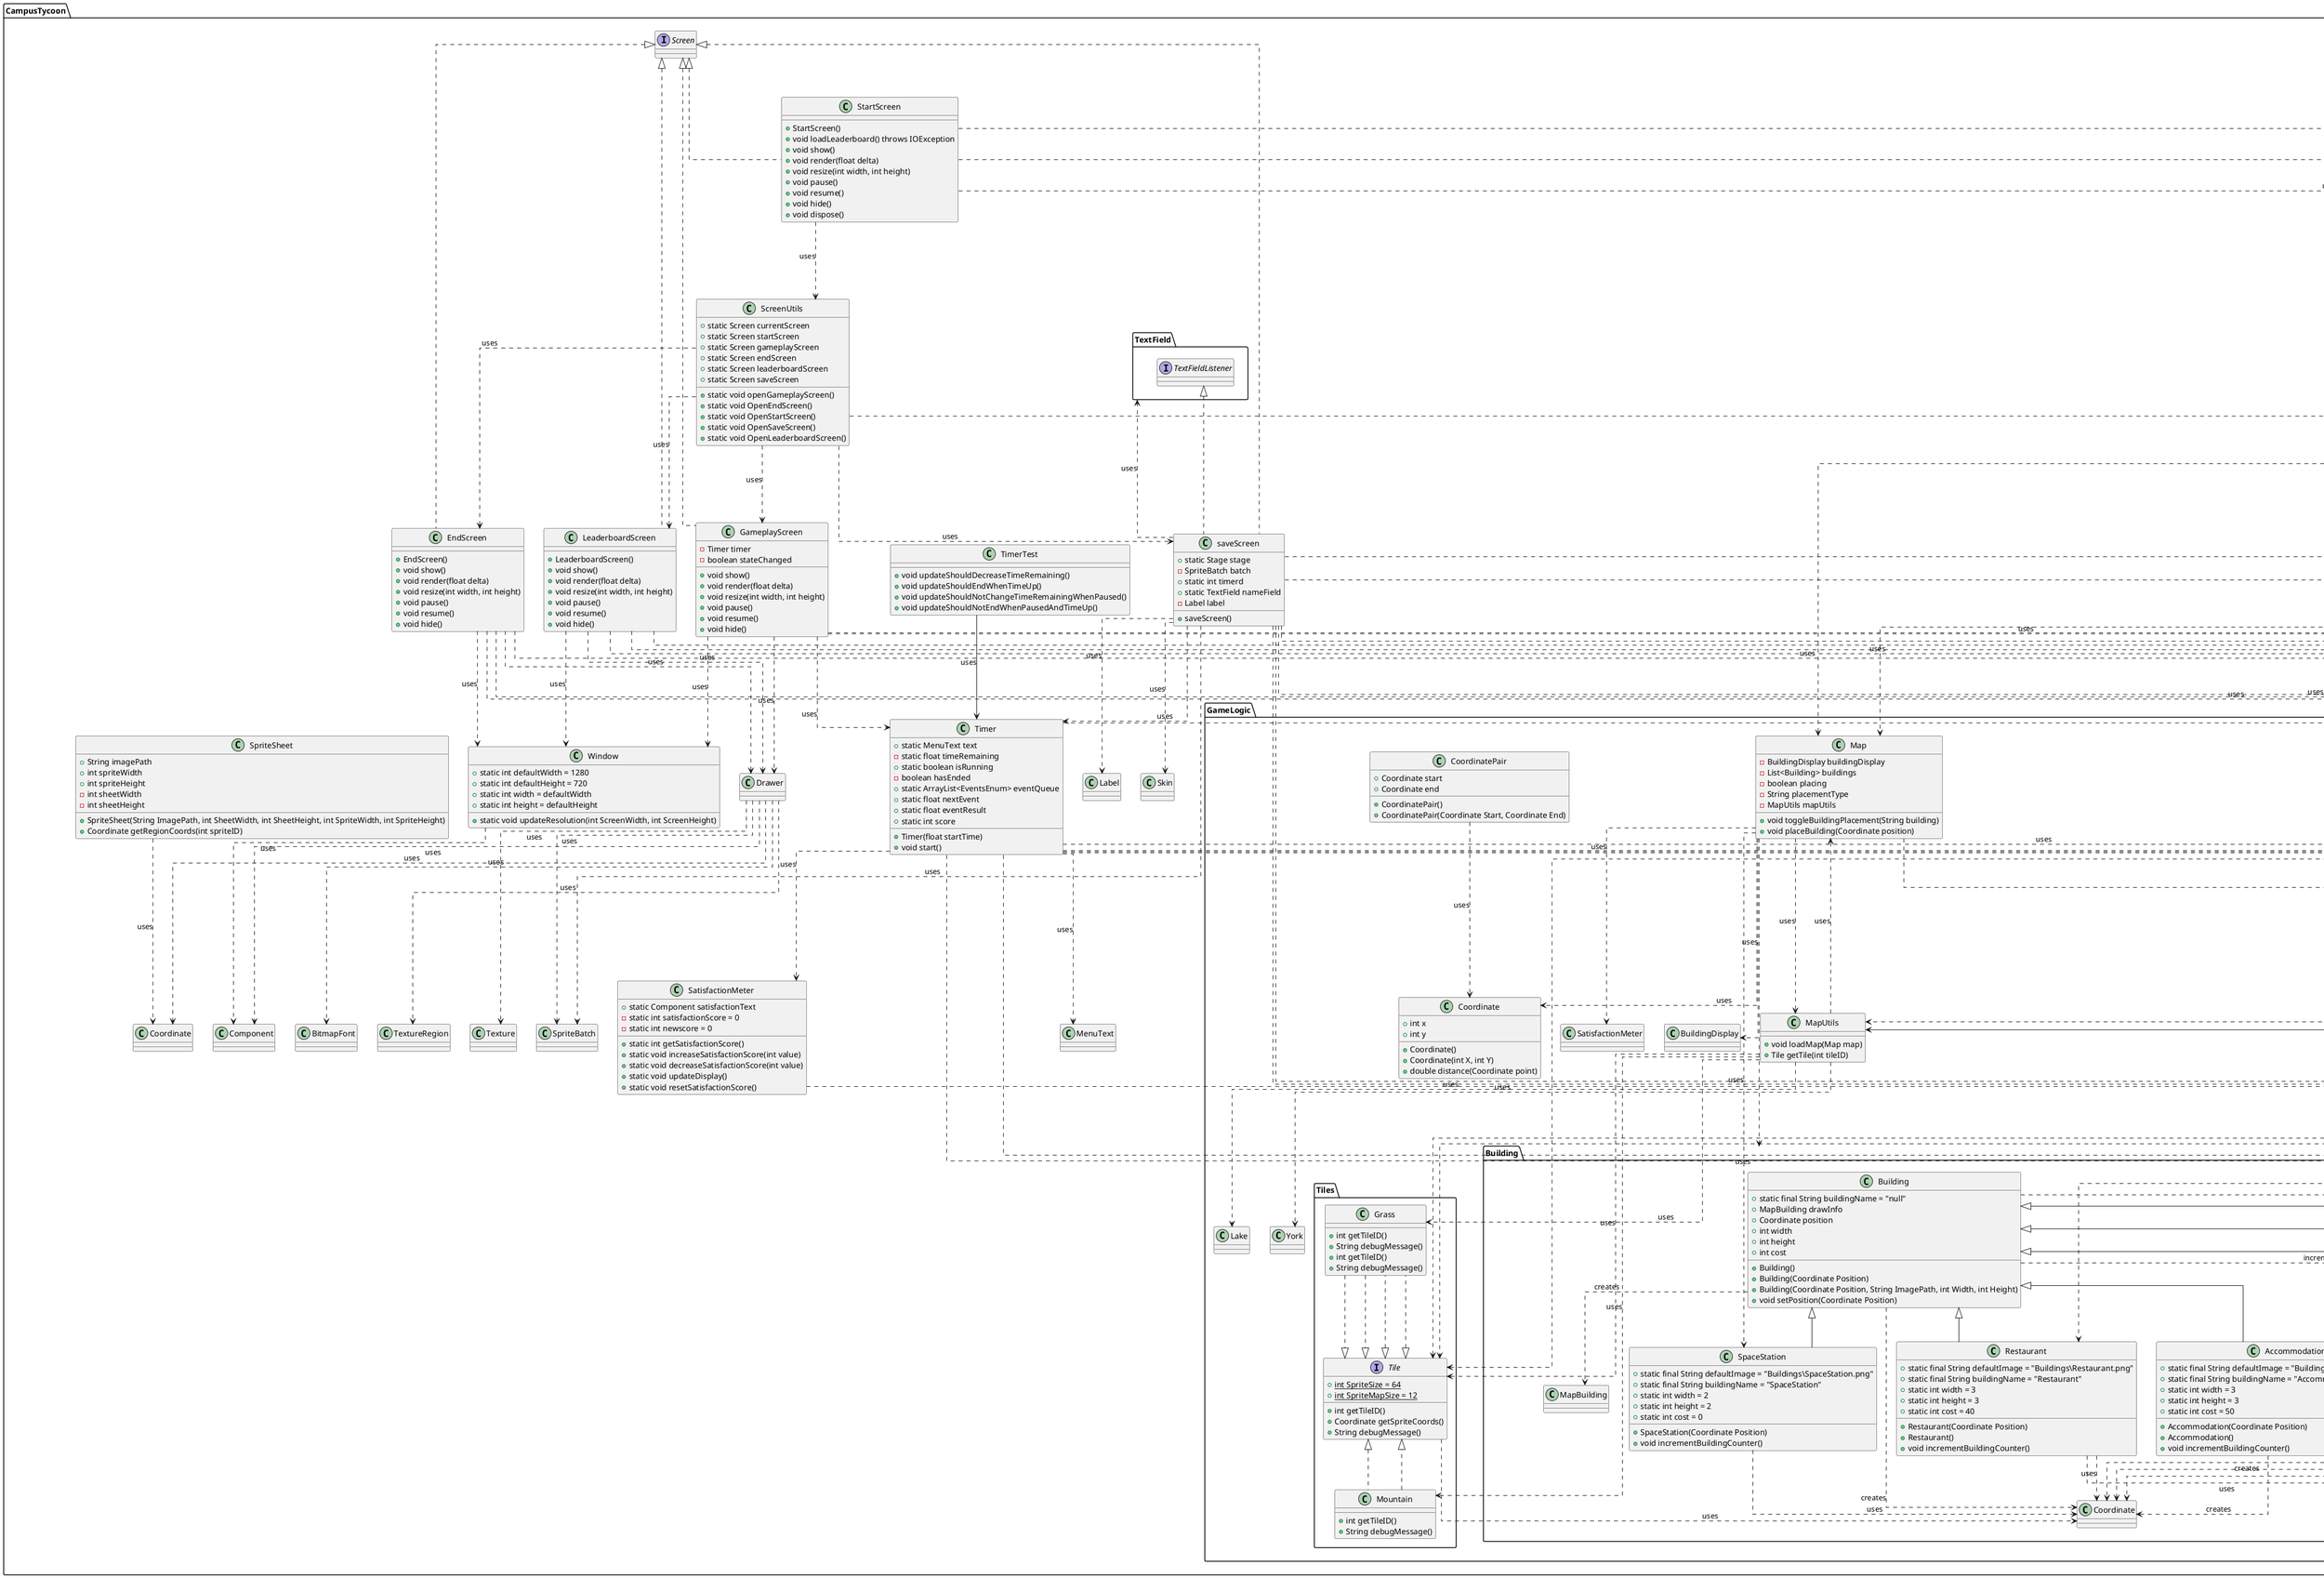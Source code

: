 @startuml
top to bottom direction
skinparam linetype ortho
package CampusTycoon {
    package GameLogic {

        class GameUtils {
            +static void createEndScreenUI()
            +static void createGameplayUI()
            +static void createEventPopupUI(Event event)
            +static void startGame()
            +static void leaderboardUI()
            +static void loadLeaderboard()
            +static void createStartScreenUI()
            +static void createSaveScreenUI()
            +static void createLeaderboardScreenUI()
        }
        'TODO: the link for the GameUtils class'

        GameUtils ..> Event : uses

        class InputHandler implements InputProcessor {
            -static final int LeftClick = 0
            -static final int RightClick = 1
            -static final int MiddleClick = 2
            -static List<Component> clickables = new ArrayList<Component>()
            -static boolean leftClickDown = false

            +static void remove(Component component)
            +static void clear()
            +static void add(Component button)
            +static void add(List<Component> buttons)
        }
        'TODO: the link for the InputHandler class'

        InputHandler ..> Component : uses
        InputHandler ..> Camera : uses
        InputHandler ..> Window : uses

        class Main extends Game {
            +static InputMultiplexer multiplexer

            +void create()
        }
        'TODO: the link for the Main class'

        Main ..> InputMultiplexer : intializes
        Main ..> saveScreen : intializes
        Main ..> Stage : intializes
        Main ..> ScreenViewport : intializes
        Main ..> InputHandler : intializes
        Main ..> Gdx : intializes
        Main ..> Screen : intializes
        Main ..> StartScreen : intializes
        Main ..> ScreenUtils : intializes

        'TODO: the building class folder  '
        package Building {
            class Building {
                +static final String buildingName = "null"
                +MapBuilding drawInfo
                +Coordinate position
                +int width
                +int height
                +int cost

                +Building()
                +Building(Coordinate Position)
                +Building(Coordinate Position, String ImagePath, int Width, int Height)
                +void setPosition(Coordinate Position)
            }
            'TODO: the link for the Building class'

            Building ..> Coordinate : creates
            Building ..> MapBuilding : creates
            Building ..> Anchor : creates
            Building ..> BuildingCounter : increments

            class Accommodation extends Building {
                +static final String defaultImage = "Buildings\\Accommodation.png"
                +static final String buildingName = "Accommodation"
                +static int width = 3
                +static int height = 3
                +static int cost = 50

                +Accommodation(Coordinate Position)
                +Accommodation()
                +void incrementBuildingCounter()
            }
            'TODO: the link for the Accommodation class'

            Accommodation ..> Coordinate : creates
            Accommodation ..> BuildingCounter : increments

            class Cafeteria extends Building {
                +static final String defaultImage = "Buildings\\Cafeteria.png"
                +static final String buildingName = "Cafeteria"
                +static int width = 3
                +static int height = 3
                +static int cost = 30

                +Cafeteria(Coordinate Position)
                +Cafeteria()
                +void incrementBuildingCounter()
            }
            'TODO: the link for the Cafeteria class'

            Cafeteria ..> Coordinate : creates
            Cafeteria ..> BuildingCounter : increments

            class Relaxation extends Building {
                +static final String defaultImage = "Buildings\\Relaxation.png"
                +static final String buildingName = "Relaxation"
                +static int width = 3
                +static int height = 3
                +static int cost = 50

                +Relaxation(Coordinate Position)
                +Relaxation()
                +void incrementBuildingCounter()
            }
            'TODO: the link for the Relaxation class'

            Relaxation ..> Coordinate : uses
            Relaxation ..> BuildingCounter : uses

            class Study extends Building {
                +static final String defaultImage = "Buildings\\Study.png"
                +static final String buildingName = "Study"
                +static int width = 3
                +static int height = 3
                +static int cost = 50

                +Study(Coordinate Position)
                +Study()
                +void incrementBuildingCounter()
            }
            'TODO: the link for the Study class'

            Study ..> Coordinate : uses
            Study ..> BuildingCounter : uses

            class Restaurant extends Building {
                +static final String defaultImage = "Buildings\\Restaurant.png"
                +static final String buildingName = "Restaurant"
                +static int width = 3
                +static int height = 3
                +static int cost = 40

                +Restaurant(Coordinate Position)
                +Restaurant()
                +void incrementBuildingCounter()
            }
            'TODO: the link for the Restaurant class'

            Restaurant ..> Coordinate : uses
            Restaurant ..> BuildingCounter : uses

            class SpaceStation extends Building {
                +static final String defaultImage = "Buildings\\SpaceStation.png"
                +static final String buildingName = "SpaceStation"
                +static int width = 2
                +static int height = 2
                +static int cost = 0

                +SpaceStation(Coordinate Position)
                +void incrementBuildingCounter()
            }
            'TODO: the link for the SpaceStation class'

            SpaceStation ..> Coordinate : uses
        }
        'TODO: the Events class folder  '
        package Event {
            class Event {
                +EventPopup eventUI
                +int choices
                +String eventText
                +String acceptText
                +String rejectText
                +List<String> choiceText
                +String resultText
                +int choice
                +Event()
                +void UI()
                +void chooseOption(int option)
                +void Option1()
                +void Option2()
                +void End()
                +void applyEffects()
            }
            class CatEvent extends Event {
                +CatEvent()
                +void applyEffects()

            }

            class DonateEvent extends Event {
                +StrikeEvent()
                +void applyEffects()
            }


            class StrikeEvent extends Event {
                +StrikeEvent()
                +void applyEffects()
            }

            enum EventsEnum {
                STRIKE, DONATE,CAT
            }
        }

        'TODO: the Tiles class folder  '
        package Tiles {

            class Grass implements Tile {
                +int getTileID()
                +String debugMessage()
            }
            'TODO: the link for the Grass class'

            Grass ..|> Tile

            class Grass implements Tile {
                +int getTileID()
                +String debugMessage()
            }
            'TODO: the link for the Grass class'

            Grass ..|> Tile

            class Mountain implements Tile {
                +int getTileID()
                +String debugMessage()
            }
            'TODO: the link for the Mountain class'

            Mountain ..|> Tile

            interface Tile {
                {static} +int SpriteSize = 64
                {static} +int SpriteMapSize = 12

                +int getTileID()
                +Coordinate getSpriteCoords()
                +String debugMessage()
            }
            'TODO: the link for the Tile interface'

            Tile ..> Coordinate : uses
        }

        class BuildingCounter {
            +static int getTotalBuildingCount()
            +static int getBuildingCount(String building)
            +static void increaseBuildingCounter(String building, int value)
            +static void decreaseBuildingCounter(String building, int value)
            +static void increaseBuildingCounter(int value)
            +static void decreaseBuildingCounter(int value)

            -static int getBuildingCountIndex(String building)
            -static int totalBuildingCount
            -static int[] buildingCounts
        }
        'TODO: the link for the BuildingCounter class'

        BuildingCounter ..> Accommodation : uses
        BuildingCounter ..> Study : uses
        BuildingCounter ..> Cafeteria : uses
        BuildingCounter ..> Relaxation : uses
        BuildingCounter ..> Restaurant : uses

        class Coordinate {
            +int x
            +int y

            +Coordinate()
            +Coordinate(int X, int Y)
            +double distance(Coordinate point)
        }


        class CoordinatePair {
            +Coordinate start
            +Coordinate end

            +CoordinatePair()
            +CoordinatePair(Coordinate Start, Coordinate End)
        }
        'TODO: the link for the CoordinatePair class'

        CoordinatePair ..> Coordinate : uses

        class Map {
            +void toggleBuildingPlacement(String building)
            +void placeBuilding(Coordinate position)
            -BuildingDisplay buildingDisplay
            -List<Building> buildings
            -boolean placing
            -String placementType
            -MapUtils mapUtils
        }
        'TODO: the link for the Map class'

        Map ..> Coordinate : uses
        Map ..> Building : uses
        Map ..> BuildingDisplay : uses
        Map ..> MapUtils : uses
        Map ..> SpaceStation : uses
        Map ..> Drawer : uses
        Map ..> SatisfactionMeter : uses

        class MapUtils {
            +void loadMap(Map map)
            +Tile getTile(int tileID)
        }
        'TODO: the link for the MapUtils class'

        MapUtils ..> Map : uses
        MapUtils ..> Tile : uses
        MapUtils ..> Grass : uses
        MapUtils ..> Lake : uses
        MapUtils ..> Mountain : uses
        MapUtils ..> York : uses
    }
    class Money {
        +static Component MoneyText
        -static int money = 1000

        +static int getMoney()
        +static void increaseMoney(int value)
        +static void decreaseMoney(int value)
        +static void updateDisplay()
        +static void resetMoney()
    }
    'TODO: the link for the Money class'

    Money ..> Component : uses

    class SatisfactionMeter {
        +static Component satisfactionText
        -static int satisfactionScore = 0
        -static int newscore = 0

        +static int getSatisfactionScore()
        +static void increaseSatisfactionScore(int value)
        +static void decreaseSatisfactionScore(int value)
        +static void updateDisplay()
        +static void resetSatisfactionScore()
    }
    'TODO: the link for the SatisfactionMeter class'

    SatisfactionMeter ..> Component : uses



    class Timer {
        +static MenuText text
        -static float timeRemaining
        +static boolean isRunning
        -boolean hasEnded
        +static ArrayList<EventsEnum> eventQueue
        +static float nextEvent
        +static float eventResult
        +static int score

        +Timer(float startTime)
        +void start()
    }

    Timer ..> MenuText : uses
    Timer ..> EventsEnum : uses
    Timer ..> CatEvent : uses
    Timer ..> DonateEvent : uses
    Timer ..> StrikeEvent : uses
    Timer ..> GameUtils : uses
    Timer ..> ScreenUtils : uses
    Timer ..> Drawer : uses
    Timer ..> SatisfactionMeter : uses

    class TimerTest{
        +void updateShouldDecreaseTimeRemaining()
        +void updateShouldEndWhenTimeUp()
        +void updateShouldNotChangeTimeRemainingWhenPaused()
        +void updateShouldNotEndWhenPausedAndTimeUp()

    }
    'TODO: the link for the Timer class'
    TimerTest --> Timer : uses

    class York {
        +String mapData
    }



    package UI {

        package Components {
            class Backdrop extends Component {
                +Backdrop(float X, float Y, float Width, float Height)
                +Backdrop(String imagePath, float X, float Y, float Width, float Height)
                +Backdrop(List<String> imagePaths, float X, float Y, float Width, float Height)
                +float getX()
                +float getY()
                +float getWidth()
                +float getHeight()
                +void setX(float x)
                +void setY(float y)
                +void setWidth(float width)
                +void setHeight(float height)
                -float x
                -float y
                -float width
                -float height
            }
            class Button extends Component {
                +void setClickAction(String Action)
                -static void toggleRelaxationBuilding(Boolean isAction)
                -static void ToggleRestaurantBuilding(Boolean isAction)
                -static void printBuildingChange()

            }

            'TODO: the link for the Button class'
            Button --> GameUtils : uses
            Button --> MapUtils : uses

            class Leaderboard extends Component {
                +static Map<String, Integer> leaderboardmap
                +Map<String, Integer> StringToMap(String input)
                +void updateScore()
            }

            class LeaderboardTest{
                +void addScoreToLeader() throws IOException
            }
            'TODO: the link for the Leaderboard class'
            LeaderboardTest ..> Leaderboard : uses

            class MapBuilding extends Component {
                -float gridBaseWidth
                -float gridBaseHeight
                -float gridX
                -float gridY

                +MapBuilding(String imagePath, float X, float Y, float Width, float Height)
                +MapBuilding(List<String> imagePaths, float X, float Y, float Width, float Height)
                +MapBuilding(String imagePath, float X, float Y)
                +MapBuilding()

                -void initialiseBuilding(float X, float Y, float Width, float Height)
                -static float getX(float X)
                -static float getY(float Y)
                +void setGridCoordinates(int X, int Y)
            }
            'TODO: the link for the MapBuilding class'
            MapBuilding ..> Tile : uses

            class MapTile extends Component {
                -int mapHeight
                +int gridX
                +int gridY

                +MapTile(SpriteSheet SpriteSheet, int TileID, float X, float Y, float Width, float Height)
                +MapTile(SpriteSheet SpriteSheet, int TileID, float X, float Y)
                +MapTile(SpriteSheet SpriteSheet, int TileID, float X, float Y, int GridX, int GridY, int MapHeight)
                +MapTile()

                +void applyZoomOffset()
                +void setClickAction(String action)
            }
            'TODO: the link for the MapTile class'
            MapTile ..> SpriteSheet : uses

            class MenuText extends Component {
                +MenuText(String text, float X, float Y, float WidthScale, float HeightScale)
                +void setClickAction(String action)
                -String text
                -boolean isText
            }
        }


        package Systems {
            class Window {
                +static void updateResolution(int width, int height)
            }

            class BuildingDisplay {
                +static final int Layer = -1
                +List<Building> buildings

                +BuildingDisplay(List<Building> Buildings)
                +void drawBuildings()
            }
            'TODO: the link for the BuildingDisplay class'
            BuildingDisplay ..> Building : uses
            BuildingDisplay ..> Drawer : uses

            class MapDisplay {
                +static final int Layer = -2
                -Map map
                -SpriteSheet spriteSheet

                +MapDisplay(Map Map)
                +void drawMap()
                -int getX(int x)
                -int getY(int y)
            }
            'TODO: the link for the MapDisplay class'

            MapDisplay ..> Map : uses
            MapDisplay ..> Tile : uses
            MapDisplay ..> Drawer : uses
            MapDisplay ..> SpriteSheet : uses
            MapDisplay ..> Camera : uses
            MapDisplay ..> MapTile : uses
            MapTile ..> Anchor : uses

            class EventPopup {
                +Event event
                +List<Component> elements
                +List<Component> buttonElements

                +EventPopup(Event Event)
                +void initialise()
                +void close()
            }
            'TODO: the link for the EventPopup class'

            EventPopup ..> Event : uses
            EventPopup ..> Component : uses
            EventPopup ..> GameUtils : uses
            EventPopup ..> InputHandler : uses
            EventPopup ..> Drawer : uses
        }

        class Camera {
            +static Map map
            +static int gridX
            +static int gridY
            +static int x = 0
            +static int y = 0
            +static int width = Window.defaultWidth
            +static int height = Window.defaultHeight
            +static float zoom = 1
            -static final float MinZoom = 0.375f
            -static final float MaxZoom = 2.75f
            -static final int ZoomSpeed = 8
            -static Coordinate lastMousePos
            -static Coordinate lastClickPos
            -static boolean placing
            -static String placementType
            -static Building hoverDisplay

            +static void update()
            -static float getGridX(int X)
            -static float getGridY(int Y)
        }
        'TODO: the link for the Camera class'

        Camera ..> Map : uses
        Camera ..> Coordinate : uses
        Camera ..> Building : uses
        Camera ..> Tile : uses
        Camera ..> Window : uses
        Camera ..> MapBuilding : uses
        Camera ..> MapTile : uses
        Camera ..> BuildingDisplay : uses
        Camera ..> MapDisplay : uses
        Camera ..> GameUtils : uses
        Camera ..> MapUtils : uses

        class Component {
            +Component(List<String> ImagePaths, float X, float Y, float Width, float Height)
            +Component(SpriteSheet SpriteSheet, int SpriteID, float X, float Y, float Width, float Height)
            +void update()
            +static void updateResolution()

            -void initialise(float X, float Y, float Width, float Height)
            -void initialise(float X, float Y, float Width, float Height, float Scale)
            -void updateSize()
            -void applyAnchor()

            -Sprite sprite
            -float baseX
            -float baseY
            -float baseWidth
            -float baseHeight
            -float scale
            -float offsetX
            -float offsetY
            -static float widthRatio
            -static float heightRatio
        }
        'TODO: the link for the Component class'

        Component ..> Sprite : uses
        Component ..> SpriteSheet : uses
        Component ..> Window : uses

        class Drawer {
            -static List<DrawInfo> drawQueue
            -static SpriteBatch spriteBatch
            -static BitmapFont font
            -static Map<String, Texture> textures
            -static Map<Texture, Map<Integer, TextureRegion>> textureRegions

            +static <T> List<T> popLayer(int layer, T type)

            class DrawInfo {
                +int layer
                +Component component

                +DrawInfo(int Layer, Component Component)
            }
        }
        'TODO: the link for the Drawer class'

        Drawer ..> Component : uses
        Drawer ..> Texture : uses
        Drawer ..> TextureRegion : uses
        Drawer ..> SpriteBatch : uses
        Drawer ..> BitmapFont : uses
        Drawer ..> Coordinate : uses

        class EndScreen implements Screen {
            +EndScreen()
            +void show()
            +void render(float delta)
            +void resize(int width, int height)
            +void pause()
            +void resume()
            +void hide()
        }
        'TODO: the link for the EndScreen class'

        EndScreen ..> GameUtils : uses
        EndScreen ..> ScreenUtils : uses
        EndScreen ..> Drawer : uses
        EndScreen ..> Window : uses
        EndScreen ..> InputHandler : uses

        class GameplayScreen implements Screen {
            -Timer timer
            -boolean stateChanged

            +void show()
            +void render(float delta)
            +void resize(int width, int height)
            +void pause()
            +void resume()
            +void hide()
        }
        'TODO: the link for the GameplayScreen class'

        GameplayScreen ..> Timer : uses
        GameplayScreen ..> GameUtils : uses
        GameplayScreen ..> ScreenUtils : uses
        GameplayScreen ..> Drawer : uses
        GameplayScreen ..> Window : uses

        class LeaderboardScreen implements Screen {
            +LeaderboardScreen()
            +void show()
            +void render(float delta)
            +void resize(int width, int height)
            +void pause()
            +void resume()
            +void hide()
        }
        'TODO: the link for the LeaderboardScreen class'

        LeaderboardScreen ..> GameUtils : uses
        LeaderboardScreen ..> ScreenUtils : uses
        LeaderboardScreen ..> Drawer : uses
        LeaderboardScreen ..> Window : uses
        LeaderboardScreen ..> InputHandler : uses


        class saveScreen implements Screen, TextField.TextFieldListener {
            +static Stage stage
            -SpriteBatch batch
            +static int timerd
            +static TextField nameField
            -Label label

            +saveScreen()
        }
        'TODO: the link for the saveScreen class'

        saveScreen ..> Timer : uses
        saveScreen ..> Button : uses
        saveScreen ..> Leaderboard : uses
        saveScreen ..> Gdx : uses
        saveScreen ..> ScreenUtils : uses
        saveScreen ..> InputHandler : uses
        saveScreen ..> SpriteBatch : uses
        saveScreen ..> Stage : uses
        saveScreen ..> Label : uses
        saveScreen ..> Skin : uses
        saveScreen ..> TextField : uses

        class ScreenUtils {
            +static Screen currentScreen
            +static Screen startScreen
            +static Screen gameplayScreen
            +static Screen endScreen
            +static Screen leaderboardScreen
            +static Screen saveScreen

            +static void openGameplayScreen()
            +static void OpenEndScreen()
            +static void OpenStartScreen()
            +static void OpenSaveScreen()
            +static void OpenLeaderboardScreen()
        }
        'TODO: the link for the ScreenUtils class'

        ScreenUtils ..> StartScreen : uses
        ScreenUtils ..> GameplayScreen : uses
        ScreenUtils ..> EndScreen : uses
        ScreenUtils ..> LeaderboardScreen : uses
        ScreenUtils ..> saveScreen : uses

        class Sprite {
            -Map<String, AnimationInfo> animationType
            -String selected = "DEFAULT"
            +boolean usesSpriteSheet = false
            +SpriteSheet spriteSheet = null

            +Sprite(String ImagePath)
            +Sprite(List<String> ImagePaths)
            +Sprite(SpriteSheet SpriteSheet, int SpriteID)
            +Sprite(SpriteSheet SpriteSheet, ArrayList<Integer> SpriteIDs)

            -void Initialise()
            -void setDefaultImage(String ImagePath)
            -void setDefaultAnimation(List<String> ImagePaths)
            -void setDefaultImage(int SpriteID)
            -void setDefaultAnimation(ArrayList<Integer> SpriteIDs)
        }
        'TODO: the link for the Sprite class'

        Sprite ..> AnimationInfo : uses
        Sprite ..> SpriteSheet : uses

        class SpriteSheet {
            +String imagePath
            +int spriteWidth
            +int spriteHeight
            -int sheetWidth
            -int sheetHeight

            +SpriteSheet(String ImagePath, int SheetWidth, int SheetHeight, int SpriteWidth, int SpriteHeight)
            +Coordinate getRegionCoords(int spriteID)
        }
        'TODO: the link for the SpriteSheet class'

        SpriteSheet ..> Coordinate : uses

        class StartScreen implements Screen {
            +StartScreen()
            +void loadLeaderboard() throws IOException
            +void show()
            +void render(float delta)
            +void resize(int width, int height)
            +void pause()
            +void resume()
            +void hide()
            +void dispose()
        }
        'TODO: the link for the StartScreen class'

        StartScreen ..> GameUtils : uses
        StartScreen ..> InputHandler : uses
        StartScreen ..> ScreenUtils : uses
        StartScreen ..> Leaderboard : uses

        class Window {
            +static int defaultWidth = 1280
            +static int defaultHeight = 720
            +static int width = defaultWidth
            +static int height = defaultHeight

            +static void updateResolution(int ScreenWidth, int ScreenHeight)
        }
        'TODO: the link for the Window class'

        Window ..> Component : uses



    }
@enduml